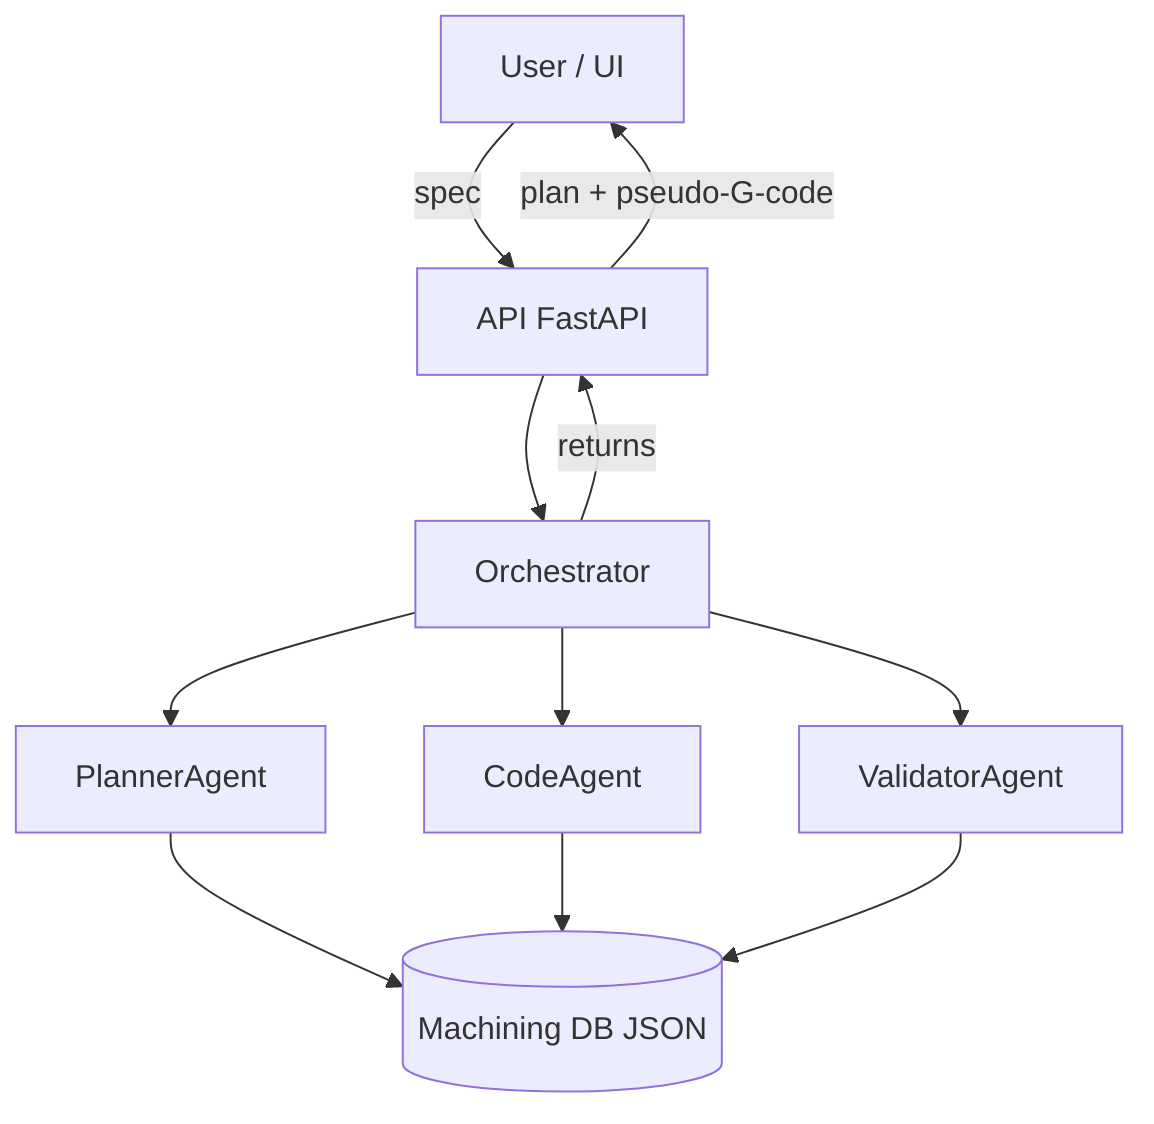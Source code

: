 flowchart TD
    A[User / UI] -->|spec| B[API FastAPI]
    B --> C[Orchestrator]
    C --> D[PlannerAgent]
    C --> E[CodeAgent]
    C --> F[ValidatorAgent]
    D --> G[(Machining DB JSON)]
    E --> G
    F --> G
    C -->|returns| B
    B -->|plan + pseudo-G-code| A